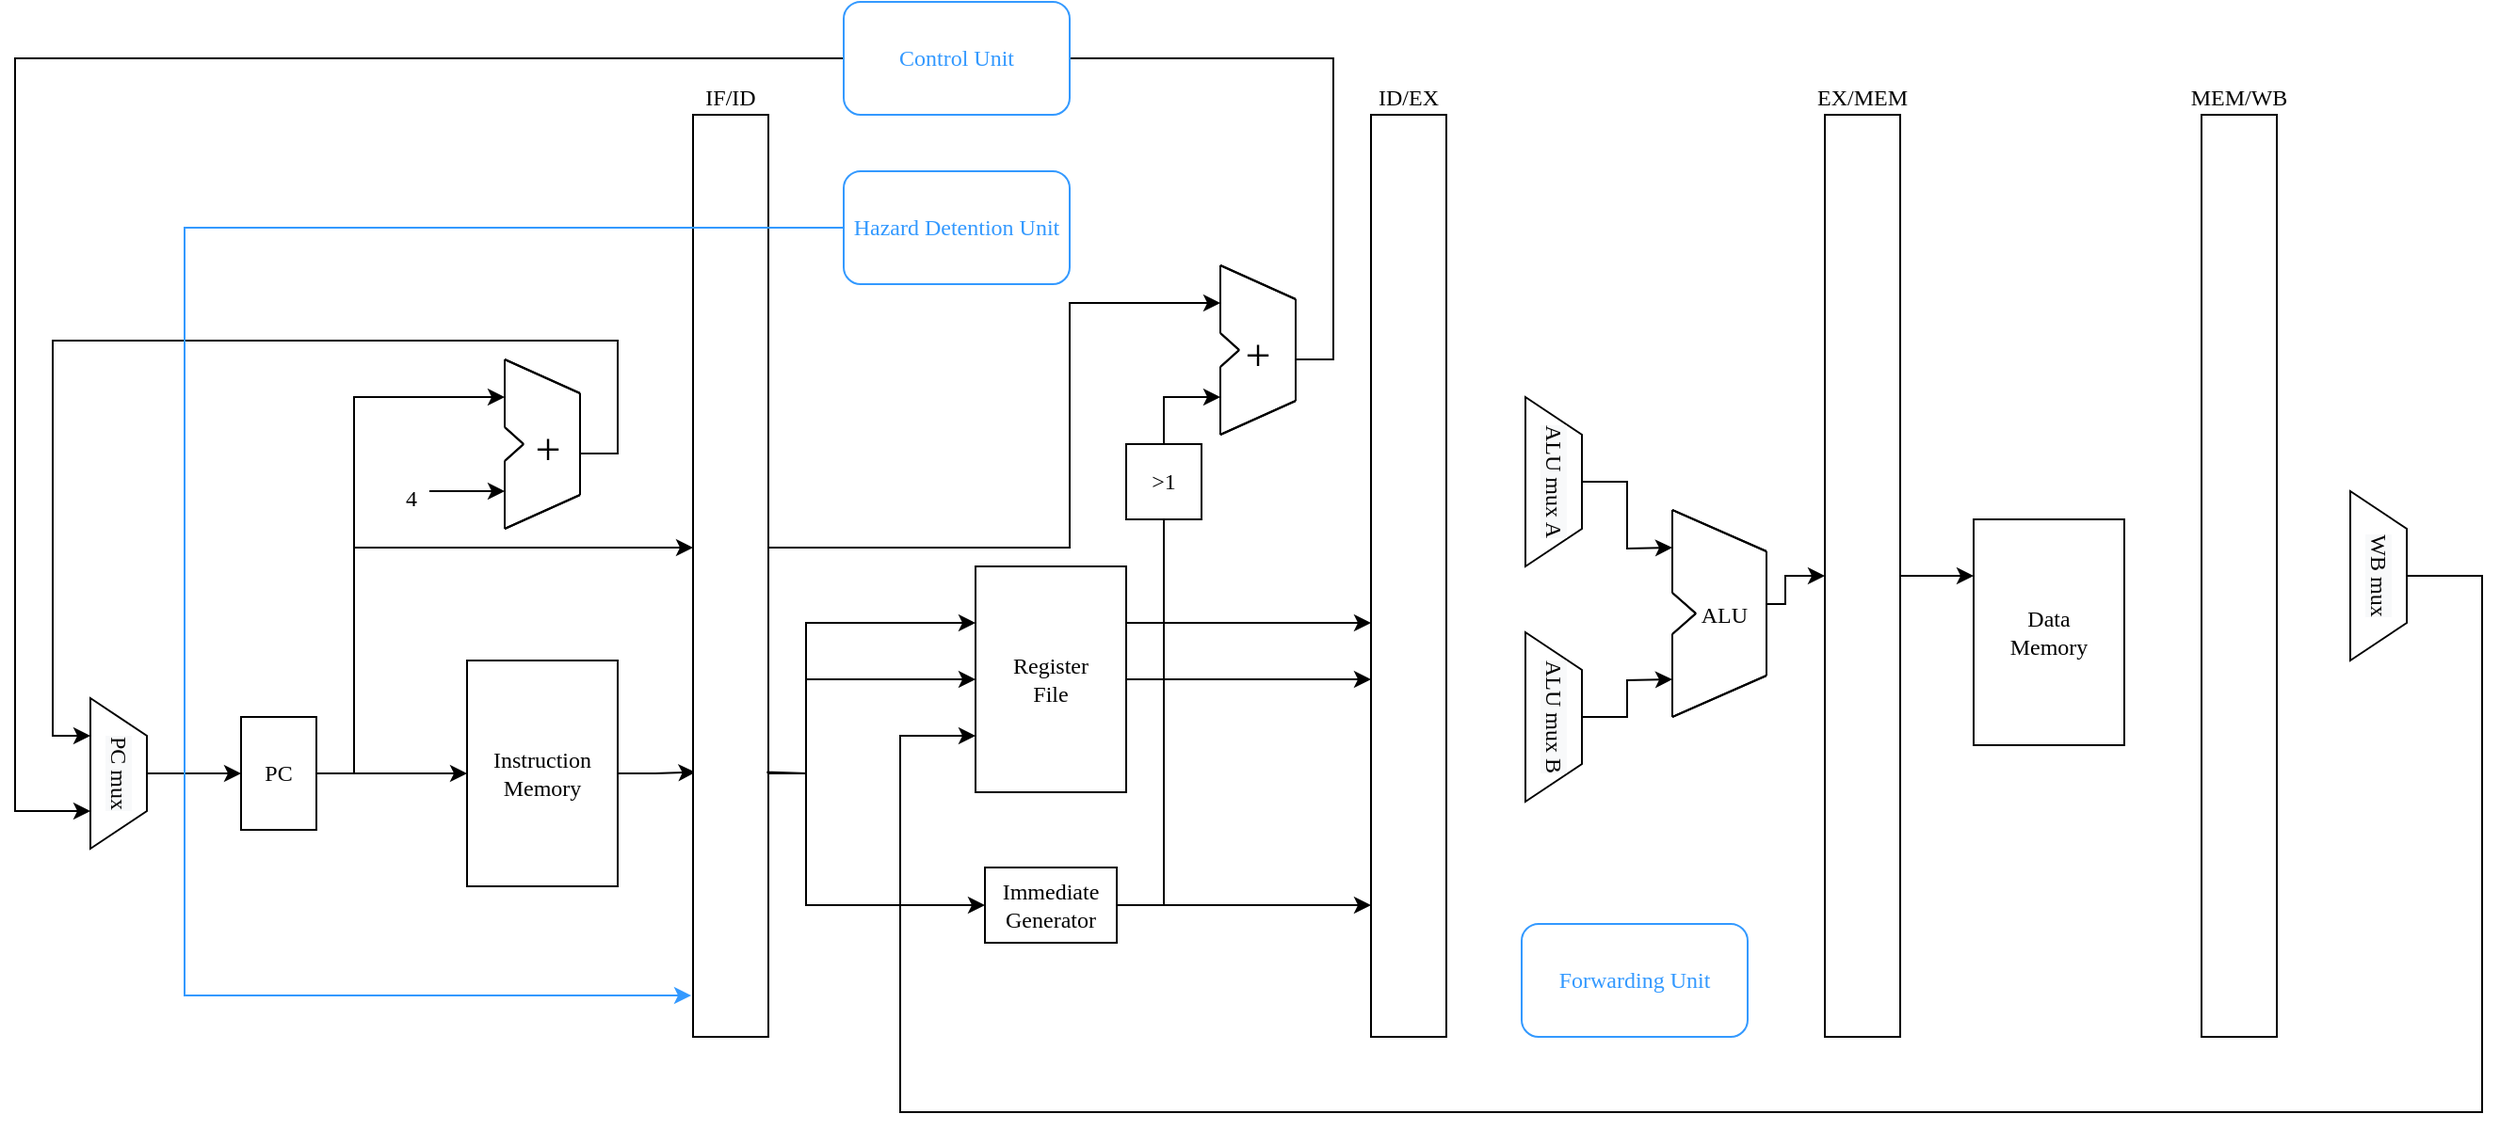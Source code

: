 <mxfile version="15.5.6" type="github">
  <diagram id="azKWPLhPDac-qttQemCD" name="Page-1">
    <mxGraphModel dx="2610" dy="2146" grid="1" gridSize="10" guides="1" tooltips="1" connect="1" arrows="1" fold="1" page="1" pageScale="1" pageWidth="827" pageHeight="1169" math="0" shadow="0">
      <root>
        <mxCell id="0" />
        <mxCell id="1" value="Datapath" parent="0" />
        <mxCell id="wjOAivdGiZ2GnUSQhhlL-131" style="edgeStyle=orthogonalEdgeStyle;rounded=0;orthogonalLoop=1;jettySize=auto;html=1;entryX=0;entryY=0.75;entryDx=0;entryDy=0;fontFamily=Computer Modern;fontSource=https%3A%2F%2Ffonts.googleapis.com%2Fcss%3Ffamily%3DComputer%2BModern;fontSize=24;fontColor=#3399FF;strokeColor=#000000;" edge="1" parent="1" source="wjOAivdGiZ2GnUSQhhlL-89" target="wjOAivdGiZ2GnUSQhhlL-74">
          <mxGeometry relative="1" as="geometry">
            <Array as="points">
              <mxPoint x="1270" y="245" />
              <mxPoint x="1270" y="530" />
              <mxPoint x="430" y="530" />
              <mxPoint x="430" y="330" />
            </Array>
          </mxGeometry>
        </mxCell>
        <mxCell id="wjOAivdGiZ2GnUSQhhlL-72" style="edgeStyle=orthogonalEdgeStyle;rounded=0;orthogonalLoop=1;jettySize=auto;html=1;entryX=0.032;entryY=0.713;entryDx=0;entryDy=0;entryPerimeter=0;fontFamily=Computer Modern;fontSource=https%3A%2F%2Ffonts.googleapis.com%2Fcss%3Ffamily%3DComputer%2BModern;fontSize=12;" edge="1" parent="1" source="wjOAivdGiZ2GnUSQhhlL-1" target="wjOAivdGiZ2GnUSQhhlL-71">
          <mxGeometry relative="1" as="geometry">
            <Array as="points" />
          </mxGeometry>
        </mxCell>
        <mxCell id="wjOAivdGiZ2GnUSQhhlL-1" value="&lt;font face=&quot;Computer Modern&quot; data-font-src=&quot;https://fonts.googleapis.com/css?family=Computer+Modern&quot;&gt;Instruction&lt;br&gt;Memory&lt;/font&gt;" style="whiteSpace=wrap;html=1;" vertex="1" parent="1">
          <mxGeometry x="200" y="290" width="80" height="120" as="geometry" />
        </mxCell>
        <mxCell id="wjOAivdGiZ2GnUSQhhlL-3" value="&lt;font face=&quot;Computer Modern&quot;&gt;Data &lt;br&gt;Memory&lt;/font&gt;" style="whiteSpace=wrap;html=1;" vertex="1" parent="1">
          <mxGeometry x="1000" y="215" width="80" height="120" as="geometry" />
        </mxCell>
        <mxCell id="wjOAivdGiZ2GnUSQhhlL-65" style="edgeStyle=orthogonalEdgeStyle;rounded=0;orthogonalLoop=1;jettySize=auto;html=1;fontFamily=Computer Modern;fontSource=https%3A%2F%2Ffonts.googleapis.com%2Fcss%3Ffamily%3DComputer%2BModern;fontSize=12;" edge="1" parent="1" source="wjOAivdGiZ2GnUSQhhlL-7" target="wjOAivdGiZ2GnUSQhhlL-63">
          <mxGeometry relative="1" as="geometry" />
        </mxCell>
        <mxCell id="wjOAivdGiZ2GnUSQhhlL-7" value="&lt;font face=&quot;Computer Modern&quot;&gt;&lt;span style=&quot;background-color: rgb(248 , 249 , 250)&quot;&gt;PC mux&lt;br&gt;&lt;/span&gt;&lt;/font&gt;" style="shape=trapezoid;perimeter=trapezoidPerimeter;whiteSpace=wrap;html=1;fixedSize=1;rotation=90;" vertex="1" parent="1">
          <mxGeometry x="-25" y="335" width="80" height="30" as="geometry" />
        </mxCell>
        <mxCell id="wjOAivdGiZ2GnUSQhhlL-41" value="  ALU" style="group;fillColor=default;fontFamily=Computer Modern;fontSource=https%3A%2F%2Ffonts.googleapis.com%2Fcss%3Ffamily%3DComputer%2BModern;verticalAlign=middle;" vertex="1" connectable="0" parent="1">
          <mxGeometry x="840" y="210" width="50" height="110" as="geometry" />
        </mxCell>
        <mxCell id="wjOAivdGiZ2GnUSQhhlL-13" value="" style="endArrow=none;html=1;rounded=0;" edge="1" parent="wjOAivdGiZ2GnUSQhhlL-41">
          <mxGeometry width="50" height="50" relative="1" as="geometry">
            <mxPoint y="44" as="sourcePoint" />
            <mxPoint as="targetPoint" />
          </mxGeometry>
        </mxCell>
        <mxCell id="wjOAivdGiZ2GnUSQhhlL-14" value="" style="endArrow=none;html=1;rounded=0;" edge="1" parent="wjOAivdGiZ2GnUSQhhlL-41">
          <mxGeometry width="50" height="50" relative="1" as="geometry">
            <mxPoint y="110.0" as="sourcePoint" />
            <mxPoint y="66" as="targetPoint" />
            <Array as="points">
              <mxPoint y="110.0" />
            </Array>
          </mxGeometry>
        </mxCell>
        <mxCell id="wjOAivdGiZ2GnUSQhhlL-15" value="" style="endArrow=none;html=1;rounded=0;" edge="1" parent="wjOAivdGiZ2GnUSQhhlL-41">
          <mxGeometry width="50" height="50" relative="1" as="geometry">
            <mxPoint y="110.0" as="sourcePoint" />
            <mxPoint x="50" y="88" as="targetPoint" />
          </mxGeometry>
        </mxCell>
        <mxCell id="wjOAivdGiZ2GnUSQhhlL-16" value="" style="endArrow=none;html=1;rounded=0;" edge="1" parent="wjOAivdGiZ2GnUSQhhlL-41">
          <mxGeometry width="50" height="50" relative="1" as="geometry">
            <mxPoint as="sourcePoint" />
            <mxPoint x="50" y="22" as="targetPoint" />
          </mxGeometry>
        </mxCell>
        <mxCell id="wjOAivdGiZ2GnUSQhhlL-17" value="" style="endArrow=none;html=1;rounded=0;" edge="1" parent="wjOAivdGiZ2GnUSQhhlL-41">
          <mxGeometry width="50" height="50" relative="1" as="geometry">
            <mxPoint x="50" y="88" as="sourcePoint" />
            <mxPoint x="50" y="22" as="targetPoint" />
          </mxGeometry>
        </mxCell>
        <mxCell id="wjOAivdGiZ2GnUSQhhlL-18" value="" style="endArrow=none;html=1;rounded=0;" edge="1" parent="wjOAivdGiZ2GnUSQhhlL-41">
          <mxGeometry width="50" height="50" relative="1" as="geometry">
            <mxPoint x="12.5" y="55.0" as="sourcePoint" />
            <mxPoint y="44" as="targetPoint" />
          </mxGeometry>
        </mxCell>
        <mxCell id="wjOAivdGiZ2GnUSQhhlL-19" value="" style="endArrow=none;html=1;rounded=0;" edge="1" parent="wjOAivdGiZ2GnUSQhhlL-41">
          <mxGeometry width="50" height="50" relative="1" as="geometry">
            <mxPoint x="12.5" y="55.0" as="sourcePoint" />
            <mxPoint y="66" as="targetPoint" />
          </mxGeometry>
        </mxCell>
        <mxCell id="wjOAivdGiZ2GnUSQhhlL-20" value="" style="endArrow=none;html=1;rounded=0;" edge="1" parent="wjOAivdGiZ2GnUSQhhlL-41">
          <mxGeometry width="50" height="50" relative="1" as="geometry">
            <mxPoint y="44" as="sourcePoint" />
            <mxPoint as="targetPoint" />
          </mxGeometry>
        </mxCell>
        <mxCell id="wjOAivdGiZ2GnUSQhhlL-21" value="" style="endArrow=none;html=1;rounded=0;" edge="1" parent="wjOAivdGiZ2GnUSQhhlL-41">
          <mxGeometry width="50" height="50" relative="1" as="geometry">
            <mxPoint y="110.0" as="sourcePoint" />
            <mxPoint y="66" as="targetPoint" />
            <Array as="points">
              <mxPoint y="110.0" />
            </Array>
          </mxGeometry>
        </mxCell>
        <mxCell id="wjOAivdGiZ2GnUSQhhlL-22" value="" style="endArrow=none;html=1;rounded=0;" edge="1" parent="wjOAivdGiZ2GnUSQhhlL-41">
          <mxGeometry width="50" height="50" relative="1" as="geometry">
            <mxPoint y="110.0" as="sourcePoint" />
            <mxPoint x="50" y="88" as="targetPoint" />
          </mxGeometry>
        </mxCell>
        <mxCell id="wjOAivdGiZ2GnUSQhhlL-23" value="" style="endArrow=none;html=1;rounded=0;" edge="1" parent="wjOAivdGiZ2GnUSQhhlL-41">
          <mxGeometry width="50" height="50" relative="1" as="geometry">
            <mxPoint as="sourcePoint" />
            <mxPoint x="50" y="22" as="targetPoint" />
          </mxGeometry>
        </mxCell>
        <mxCell id="wjOAivdGiZ2GnUSQhhlL-24" value="" style="endArrow=none;html=1;rounded=0;" edge="1" parent="wjOAivdGiZ2GnUSQhhlL-41">
          <mxGeometry width="50" height="50" relative="1" as="geometry">
            <mxPoint x="50" y="88" as="sourcePoint" />
            <mxPoint x="50" y="22" as="targetPoint" />
          </mxGeometry>
        </mxCell>
        <mxCell id="wjOAivdGiZ2GnUSQhhlL-25" value="" style="endArrow=none;html=1;rounded=0;" edge="1" parent="wjOAivdGiZ2GnUSQhhlL-41">
          <mxGeometry width="50" height="50" relative="1" as="geometry">
            <mxPoint x="12.5" y="55.0" as="sourcePoint" />
            <mxPoint y="44" as="targetPoint" />
          </mxGeometry>
        </mxCell>
        <mxCell id="wjOAivdGiZ2GnUSQhhlL-26" value="" style="endArrow=none;html=1;rounded=0;" edge="1" parent="wjOAivdGiZ2GnUSQhhlL-41">
          <mxGeometry width="50" height="50" relative="1" as="geometry">
            <mxPoint x="12.5" y="55.0" as="sourcePoint" />
            <mxPoint y="66" as="targetPoint" />
          </mxGeometry>
        </mxCell>
        <mxCell id="wjOAivdGiZ2GnUSQhhlL-45" value=" +" style="group;fillColor=default;fontFamily=Computer Modern;fontSource=https%3A%2F%2Ffonts.googleapis.com%2Fcss%3Ffamily%3DComputer%2BModern;fontSize=24;verticalAlign=middle;align=center;" vertex="1" connectable="0" parent="1">
          <mxGeometry x="220" y="130" width="40" height="90" as="geometry" />
        </mxCell>
        <mxCell id="wjOAivdGiZ2GnUSQhhlL-46" value="" style="endArrow=none;html=1;rounded=0;" edge="1" parent="wjOAivdGiZ2GnUSQhhlL-45">
          <mxGeometry width="50" height="50" relative="1" as="geometry">
            <mxPoint y="36" as="sourcePoint" />
            <mxPoint as="targetPoint" />
          </mxGeometry>
        </mxCell>
        <mxCell id="wjOAivdGiZ2GnUSQhhlL-47" value="" style="endArrow=none;html=1;rounded=0;" edge="1" parent="wjOAivdGiZ2GnUSQhhlL-45">
          <mxGeometry width="50" height="50" relative="1" as="geometry">
            <mxPoint y="90.0" as="sourcePoint" />
            <mxPoint y="54" as="targetPoint" />
            <Array as="points">
              <mxPoint y="90.0" />
            </Array>
          </mxGeometry>
        </mxCell>
        <mxCell id="wjOAivdGiZ2GnUSQhhlL-48" value="" style="endArrow=none;html=1;rounded=0;" edge="1" parent="wjOAivdGiZ2GnUSQhhlL-45">
          <mxGeometry width="50" height="50" relative="1" as="geometry">
            <mxPoint y="90.0" as="sourcePoint" />
            <mxPoint x="40" y="72" as="targetPoint" />
          </mxGeometry>
        </mxCell>
        <mxCell id="wjOAivdGiZ2GnUSQhhlL-49" value="" style="endArrow=none;html=1;rounded=0;" edge="1" parent="wjOAivdGiZ2GnUSQhhlL-45">
          <mxGeometry width="50" height="50" relative="1" as="geometry">
            <mxPoint as="sourcePoint" />
            <mxPoint x="40" y="18" as="targetPoint" />
          </mxGeometry>
        </mxCell>
        <mxCell id="wjOAivdGiZ2GnUSQhhlL-50" value="" style="endArrow=none;html=1;rounded=0;" edge="1" parent="wjOAivdGiZ2GnUSQhhlL-45">
          <mxGeometry width="50" height="50" relative="1" as="geometry">
            <mxPoint x="40" y="72" as="sourcePoint" />
            <mxPoint x="40" y="18" as="targetPoint" />
          </mxGeometry>
        </mxCell>
        <mxCell id="wjOAivdGiZ2GnUSQhhlL-51" value="" style="endArrow=none;html=1;rounded=0;" edge="1" parent="wjOAivdGiZ2GnUSQhhlL-45">
          <mxGeometry width="50" height="50" relative="1" as="geometry">
            <mxPoint x="10" y="45.0" as="sourcePoint" />
            <mxPoint y="36" as="targetPoint" />
          </mxGeometry>
        </mxCell>
        <mxCell id="wjOAivdGiZ2GnUSQhhlL-52" value="" style="endArrow=none;html=1;rounded=0;" edge="1" parent="wjOAivdGiZ2GnUSQhhlL-45">
          <mxGeometry width="50" height="50" relative="1" as="geometry">
            <mxPoint x="10" y="45.0" as="sourcePoint" />
            <mxPoint y="54" as="targetPoint" />
          </mxGeometry>
        </mxCell>
        <mxCell id="wjOAivdGiZ2GnUSQhhlL-53" value="" style="endArrow=none;html=1;rounded=0;" edge="1" parent="wjOAivdGiZ2GnUSQhhlL-45">
          <mxGeometry width="50" height="50" relative="1" as="geometry">
            <mxPoint y="36" as="sourcePoint" />
            <mxPoint as="targetPoint" />
          </mxGeometry>
        </mxCell>
        <mxCell id="wjOAivdGiZ2GnUSQhhlL-54" value="" style="endArrow=none;html=1;rounded=0;" edge="1" parent="wjOAivdGiZ2GnUSQhhlL-45">
          <mxGeometry width="50" height="50" relative="1" as="geometry">
            <mxPoint y="90.0" as="sourcePoint" />
            <mxPoint y="54" as="targetPoint" />
            <Array as="points">
              <mxPoint y="90.0" />
            </Array>
          </mxGeometry>
        </mxCell>
        <mxCell id="wjOAivdGiZ2GnUSQhhlL-55" value="" style="endArrow=none;html=1;rounded=0;" edge="1" parent="wjOAivdGiZ2GnUSQhhlL-45">
          <mxGeometry width="50" height="50" relative="1" as="geometry">
            <mxPoint y="90.0" as="sourcePoint" />
            <mxPoint x="40" y="72" as="targetPoint" />
          </mxGeometry>
        </mxCell>
        <mxCell id="wjOAivdGiZ2GnUSQhhlL-56" value="" style="endArrow=none;html=1;rounded=0;" edge="1" parent="wjOAivdGiZ2GnUSQhhlL-45">
          <mxGeometry width="50" height="50" relative="1" as="geometry">
            <mxPoint as="sourcePoint" />
            <mxPoint x="40" y="18" as="targetPoint" />
          </mxGeometry>
        </mxCell>
        <mxCell id="wjOAivdGiZ2GnUSQhhlL-57" value="" style="endArrow=none;html=1;rounded=0;" edge="1" parent="wjOAivdGiZ2GnUSQhhlL-45">
          <mxGeometry width="50" height="50" relative="1" as="geometry">
            <mxPoint x="40" y="72" as="sourcePoint" />
            <mxPoint x="40" y="18" as="targetPoint" />
          </mxGeometry>
        </mxCell>
        <mxCell id="wjOAivdGiZ2GnUSQhhlL-58" value="" style="endArrow=none;html=1;rounded=0;" edge="1" parent="wjOAivdGiZ2GnUSQhhlL-45">
          <mxGeometry width="50" height="50" relative="1" as="geometry">
            <mxPoint x="10" y="45.0" as="sourcePoint" />
            <mxPoint y="36" as="targetPoint" />
          </mxGeometry>
        </mxCell>
        <mxCell id="wjOAivdGiZ2GnUSQhhlL-59" value="" style="endArrow=none;html=1;rounded=0;" edge="1" parent="wjOAivdGiZ2GnUSQhhlL-45">
          <mxGeometry width="50" height="50" relative="1" as="geometry">
            <mxPoint x="10" y="45.0" as="sourcePoint" />
            <mxPoint y="54" as="targetPoint" />
          </mxGeometry>
        </mxCell>
        <mxCell id="wjOAivdGiZ2GnUSQhhlL-62" style="edgeStyle=orthogonalEdgeStyle;rounded=0;orthogonalLoop=1;jettySize=auto;html=1;fontFamily=Computer Modern;fontSource=https%3A%2F%2Ffonts.googleapis.com%2Fcss%3Ffamily%3DComputer%2BModern;fontSize=12;" edge="1" parent="1" source="wjOAivdGiZ2GnUSQhhlL-61">
          <mxGeometry relative="1" as="geometry">
            <mxPoint x="220" y="200" as="targetPoint" />
          </mxGeometry>
        </mxCell>
        <mxCell id="wjOAivdGiZ2GnUSQhhlL-61" value="&lt;font style=&quot;font-size: 12px&quot;&gt;4&lt;/font&gt;" style="text;html=1;align=center;verticalAlign=middle;resizable=0;points=[];autosize=1;strokeColor=none;fillColor=none;fontSize=24;fontFamily=Computer Modern;" vertex="1" parent="1">
          <mxGeometry x="160" y="180" width="20" height="40" as="geometry" />
        </mxCell>
        <mxCell id="wjOAivdGiZ2GnUSQhhlL-64" style="edgeStyle=orthogonalEdgeStyle;rounded=0;orthogonalLoop=1;jettySize=auto;html=1;fontFamily=Computer Modern;fontSource=https%3A%2F%2Ffonts.googleapis.com%2Fcss%3Ffamily%3DComputer%2BModern;fontSize=12;" edge="1" parent="1" source="wjOAivdGiZ2GnUSQhhlL-63">
          <mxGeometry relative="1" as="geometry">
            <mxPoint x="220" y="150" as="targetPoint" />
            <Array as="points">
              <mxPoint x="140" y="350" />
              <mxPoint x="140" y="150" />
            </Array>
          </mxGeometry>
        </mxCell>
        <mxCell id="wjOAivdGiZ2GnUSQhhlL-70" style="edgeStyle=orthogonalEdgeStyle;rounded=0;orthogonalLoop=1;jettySize=auto;html=1;entryX=0;entryY=0.5;entryDx=0;entryDy=0;fontFamily=Computer Modern;fontSource=https%3A%2F%2Ffonts.googleapis.com%2Fcss%3Ffamily%3DComputer%2BModern;fontSize=12;" edge="1" parent="1" source="wjOAivdGiZ2GnUSQhhlL-63" target="wjOAivdGiZ2GnUSQhhlL-1">
          <mxGeometry relative="1" as="geometry" />
        </mxCell>
        <mxCell id="wjOAivdGiZ2GnUSQhhlL-122" style="edgeStyle=orthogonalEdgeStyle;rounded=0;orthogonalLoop=1;jettySize=auto;html=1;fontFamily=Computer Modern;fontSource=https%3A%2F%2Ffonts.googleapis.com%2Fcss%3Ffamily%3DComputer%2BModern;fontSize=24;fontColor=#3399FF;strokeColor=#000000;" edge="1" parent="1" source="wjOAivdGiZ2GnUSQhhlL-63" target="wjOAivdGiZ2GnUSQhhlL-71">
          <mxGeometry relative="1" as="geometry">
            <Array as="points">
              <mxPoint x="140" y="350" />
              <mxPoint x="140" y="230" />
            </Array>
          </mxGeometry>
        </mxCell>
        <mxCell id="wjOAivdGiZ2GnUSQhhlL-63" value="&lt;font face=&quot;Computer Modern&quot;&gt;PC&lt;/font&gt;" style="whiteSpace=wrap;html=1;" vertex="1" parent="1">
          <mxGeometry x="80" y="320" width="40" height="60" as="geometry" />
        </mxCell>
        <mxCell id="wjOAivdGiZ2GnUSQhhlL-69" value="" style="endArrow=classic;html=1;rounded=0;fontFamily=Computer Modern;fontSource=https%3A%2F%2Ffonts.googleapis.com%2Fcss%3Ffamily%3DComputer%2BModern;fontSize=12;entryX=0.25;entryY=1;entryDx=0;entryDy=0;" edge="1" parent="1" target="wjOAivdGiZ2GnUSQhhlL-7">
          <mxGeometry width="50" height="50" relative="1" as="geometry">
            <mxPoint x="260" y="180" as="sourcePoint" />
            <mxPoint x="230" y="280" as="targetPoint" />
            <Array as="points">
              <mxPoint x="280" y="180" />
              <mxPoint x="280" y="120" />
              <mxPoint x="-20" y="120" />
              <mxPoint x="-20" y="240" />
              <mxPoint x="-20" y="330" />
            </Array>
          </mxGeometry>
        </mxCell>
        <mxCell id="wjOAivdGiZ2GnUSQhhlL-91" style="edgeStyle=orthogonalEdgeStyle;rounded=0;orthogonalLoop=1;jettySize=auto;html=1;entryX=0;entryY=0.25;entryDx=0;entryDy=0;fontFamily=Computer Modern;fontSource=https%3A%2F%2Ffonts.googleapis.com%2Fcss%3Ffamily%3DComputer%2BModern;fontSize=12;fontColor=#3399FF;strokeColor=#000000;" edge="1" parent="1" source="wjOAivdGiZ2GnUSQhhlL-71" target="wjOAivdGiZ2GnUSQhhlL-74">
          <mxGeometry relative="1" as="geometry">
            <Array as="points">
              <mxPoint x="380" y="350" />
              <mxPoint x="380" y="270" />
            </Array>
          </mxGeometry>
        </mxCell>
        <mxCell id="wjOAivdGiZ2GnUSQhhlL-93" style="edgeStyle=orthogonalEdgeStyle;rounded=0;orthogonalLoop=1;jettySize=auto;html=1;fontFamily=Computer Modern;fontSource=https%3A%2F%2Ffonts.googleapis.com%2Fcss%3Ffamily%3DComputer%2BModern;fontSize=12;fontColor=#3399FF;strokeColor=#000000;" edge="1" parent="1" source="wjOAivdGiZ2GnUSQhhlL-71" target="wjOAivdGiZ2GnUSQhhlL-74">
          <mxGeometry relative="1" as="geometry">
            <Array as="points">
              <mxPoint x="380" y="350" />
              <mxPoint x="380" y="300" />
            </Array>
          </mxGeometry>
        </mxCell>
        <mxCell id="wjOAivdGiZ2GnUSQhhlL-123" style="edgeStyle=orthogonalEdgeStyle;rounded=0;orthogonalLoop=1;jettySize=auto;html=1;fontFamily=Computer Modern;fontSource=https%3A%2F%2Ffonts.googleapis.com%2Fcss%3Ffamily%3DComputer%2BModern;fontSize=24;fontColor=#3399FF;strokeColor=#000000;" edge="1" parent="1" source="wjOAivdGiZ2GnUSQhhlL-71">
          <mxGeometry relative="1" as="geometry">
            <mxPoint x="600" y="100" as="targetPoint" />
            <Array as="points">
              <mxPoint x="520" y="230" />
              <mxPoint x="520" y="100" />
            </Array>
          </mxGeometry>
        </mxCell>
        <mxCell id="wjOAivdGiZ2GnUSQhhlL-71" value="IF/ID" style="whiteSpace=wrap;html=1;fontFamily=Computer Modern;fontSource=https%3A%2F%2Ffonts.googleapis.com%2Fcss%3Ffamily%3DComputer%2BModern;fontSize=12;fillColor=default;align=center;verticalAlign=bottom;labelPosition=center;verticalLabelPosition=top;" vertex="1" parent="1">
          <mxGeometry x="320" width="40" height="490" as="geometry" />
        </mxCell>
        <mxCell id="wjOAivdGiZ2GnUSQhhlL-134" style="edgeStyle=orthogonalEdgeStyle;rounded=0;orthogonalLoop=1;jettySize=auto;html=1;fontFamily=Computer Modern;fontSource=https%3A%2F%2Ffonts.googleapis.com%2Fcss%3Ffamily%3DComputer%2BModern;fontSize=24;fontColor=#3399FF;strokeColor=#000000;" edge="1" parent="1" source="wjOAivdGiZ2GnUSQhhlL-74" target="wjOAivdGiZ2GnUSQhhlL-76">
          <mxGeometry relative="1" as="geometry">
            <mxPoint x="650" y="300" as="targetPoint" />
            <Array as="points">
              <mxPoint x="650" y="300" />
              <mxPoint x="650" y="300" />
            </Array>
          </mxGeometry>
        </mxCell>
        <mxCell id="wjOAivdGiZ2GnUSQhhlL-74" value="&lt;font face=&quot;Computer Modern&quot;&gt;Register &lt;br&gt;File&lt;/font&gt;" style="whiteSpace=wrap;html=1;" vertex="1" parent="1">
          <mxGeometry x="470" y="240" width="80" height="120" as="geometry" />
        </mxCell>
        <mxCell id="wjOAivdGiZ2GnUSQhhlL-80" style="edgeStyle=orthogonalEdgeStyle;rounded=0;orthogonalLoop=1;jettySize=auto;html=1;fontFamily=Computer Modern;fontSource=https%3A%2F%2Ffonts.googleapis.com%2Fcss%3Ffamily%3DComputer%2BModern;fontSize=12;" edge="1" parent="1" source="wjOAivdGiZ2GnUSQhhlL-75" target="wjOAivdGiZ2GnUSQhhlL-76">
          <mxGeometry relative="1" as="geometry">
            <mxPoint x="679" y="420" as="targetPoint" />
            <Array as="points">
              <mxPoint x="670" y="420" />
              <mxPoint x="670" y="420" />
            </Array>
          </mxGeometry>
        </mxCell>
        <mxCell id="wjOAivdGiZ2GnUSQhhlL-119" style="edgeStyle=orthogonalEdgeStyle;rounded=0;orthogonalLoop=1;jettySize=auto;html=1;fontFamily=Computer Modern;fontSource=https%3A%2F%2Ffonts.googleapis.com%2Fcss%3Ffamily%3DComputer%2BModern;fontSize=24;fontColor=#3399FF;strokeColor=#000000;startArrow=none;" edge="1" parent="1" source="wjOAivdGiZ2GnUSQhhlL-120">
          <mxGeometry relative="1" as="geometry">
            <mxPoint x="600" y="150" as="targetPoint" />
            <Array as="points">
              <mxPoint x="570" y="150" />
            </Array>
          </mxGeometry>
        </mxCell>
        <mxCell id="wjOAivdGiZ2GnUSQhhlL-75" value="Immediate &lt;br&gt;Generator" style="rounded=1;whiteSpace=wrap;html=1;fontFamily=Computer Modern;fontSource=https%3A%2F%2Ffonts.googleapis.com%2Fcss%3Ffamily%3DComputer%2BModern;fontSize=12;fillColor=default;align=center;verticalAlign=middle;arcSize=0;" vertex="1" parent="1">
          <mxGeometry x="475" y="400" width="70" height="40" as="geometry" />
        </mxCell>
        <mxCell id="wjOAivdGiZ2GnUSQhhlL-76" value="ID/EX" style="whiteSpace=wrap;html=1;fontFamily=Computer Modern;fontSource=https%3A%2F%2Ffonts.googleapis.com%2Fcss%3Ffamily%3DComputer%2BModern;fontSize=12;fillColor=default;align=center;verticalAlign=bottom;labelPosition=center;verticalLabelPosition=top;" vertex="1" parent="1">
          <mxGeometry x="680" width="40" height="490" as="geometry" />
        </mxCell>
        <mxCell id="wjOAivdGiZ2GnUSQhhlL-129" style="edgeStyle=orthogonalEdgeStyle;rounded=0;orthogonalLoop=1;jettySize=auto;html=1;entryX=0;entryY=0.25;entryDx=0;entryDy=0;fontFamily=Computer Modern;fontSource=https%3A%2F%2Ffonts.googleapis.com%2Fcss%3Ffamily%3DComputer%2BModern;fontSize=24;fontColor=#3399FF;strokeColor=#000000;" edge="1" parent="1" source="wjOAivdGiZ2GnUSQhhlL-77" target="wjOAivdGiZ2GnUSQhhlL-3">
          <mxGeometry relative="1" as="geometry" />
        </mxCell>
        <mxCell id="wjOAivdGiZ2GnUSQhhlL-77" value="EX/MEM" style="whiteSpace=wrap;html=1;fontFamily=Computer Modern;fontSource=https%3A%2F%2Ffonts.googleapis.com%2Fcss%3Ffamily%3DComputer%2BModern;fontSize=12;fillColor=default;align=center;verticalAlign=bottom;labelPosition=center;verticalLabelPosition=top;" vertex="1" parent="1">
          <mxGeometry x="921" width="40" height="490" as="geometry" />
        </mxCell>
        <mxCell id="wjOAivdGiZ2GnUSQhhlL-78" value="MEM/WB" style="whiteSpace=wrap;html=1;fontFamily=Computer Modern;fontSource=https%3A%2F%2Ffonts.googleapis.com%2Fcss%3Ffamily%3DComputer%2BModern;fontSize=12;fillColor=default;align=center;verticalAlign=bottom;labelPosition=center;verticalLabelPosition=top;" vertex="1" parent="1">
          <mxGeometry x="1121" width="40" height="490" as="geometry" />
        </mxCell>
        <mxCell id="wjOAivdGiZ2GnUSQhhlL-79" style="edgeStyle=orthogonalEdgeStyle;rounded=0;orthogonalLoop=1;jettySize=auto;html=1;fontFamily=Computer Modern;fontSource=https%3A%2F%2Ffonts.googleapis.com%2Fcss%3Ffamily%3DComputer%2BModern;fontSize=12;exitX=0.979;exitY=0.713;exitDx=0;exitDy=0;exitPerimeter=0;entryX=0;entryY=0.5;entryDx=0;entryDy=0;" edge="1" parent="1" source="wjOAivdGiZ2GnUSQhhlL-71" target="wjOAivdGiZ2GnUSQhhlL-75">
          <mxGeometry relative="1" as="geometry">
            <mxPoint x="290" y="359.99" as="sourcePoint" />
            <mxPoint x="420" y="350" as="targetPoint" />
            <Array as="points">
              <mxPoint x="362" y="349" />
              <mxPoint x="380" y="350" />
              <mxPoint x="380" y="420" />
            </Array>
          </mxGeometry>
        </mxCell>
        <mxCell id="wjOAivdGiZ2GnUSQhhlL-84" style="edgeStyle=orthogonalEdgeStyle;rounded=0;orthogonalLoop=1;jettySize=auto;html=1;fontFamily=Computer Modern;fontSource=https%3A%2F%2Ffonts.googleapis.com%2Fcss%3Ffamily%3DComputer%2BModern;fontSize=12;" edge="1" parent="1" source="wjOAivdGiZ2GnUSQhhlL-81">
          <mxGeometry relative="1" as="geometry">
            <mxPoint x="840" y="230.0" as="targetPoint" />
          </mxGeometry>
        </mxCell>
        <mxCell id="wjOAivdGiZ2GnUSQhhlL-81" value="&lt;font face=&quot;Computer Modern&quot;&gt;&lt;span style=&quot;background-color: rgb(248 , 249 , 250)&quot;&gt;ALU mux A&lt;br&gt;&lt;/span&gt;&lt;/font&gt;" style="shape=trapezoid;perimeter=trapezoidPerimeter;whiteSpace=wrap;html=1;fixedSize=1;rotation=90;" vertex="1" parent="1">
          <mxGeometry x="732" y="180" width="90" height="30" as="geometry" />
        </mxCell>
        <mxCell id="wjOAivdGiZ2GnUSQhhlL-83" style="edgeStyle=orthogonalEdgeStyle;rounded=0;orthogonalLoop=1;jettySize=auto;html=1;fontFamily=Computer Modern;fontSource=https%3A%2F%2Ffonts.googleapis.com%2Fcss%3Ffamily%3DComputer%2BModern;fontSize=12;" edge="1" parent="1" source="wjOAivdGiZ2GnUSQhhlL-82">
          <mxGeometry relative="1" as="geometry">
            <mxPoint x="840" y="300" as="targetPoint" />
          </mxGeometry>
        </mxCell>
        <mxCell id="wjOAivdGiZ2GnUSQhhlL-82" value="&lt;font face=&quot;Computer Modern&quot;&gt;&lt;span style=&quot;background-color: rgb(248 , 249 , 250)&quot;&gt;ALU mux B&lt;br&gt;&lt;/span&gt;&lt;/font&gt;" style="shape=trapezoid;perimeter=trapezoidPerimeter;whiteSpace=wrap;html=1;fixedSize=1;rotation=90;" vertex="1" parent="1">
          <mxGeometry x="732" y="305" width="90" height="30" as="geometry" />
        </mxCell>
        <mxCell id="wjOAivdGiZ2GnUSQhhlL-89" value="&lt;font face=&quot;Computer Modern&quot;&gt;&lt;span style=&quot;background-color: rgb(248 , 249 , 250)&quot;&gt;WB mux&lt;br&gt;&lt;/span&gt;&lt;/font&gt;" style="shape=trapezoid;perimeter=trapezoidPerimeter;whiteSpace=wrap;html=1;fixedSize=1;rotation=90;" vertex="1" parent="1">
          <mxGeometry x="1170" y="230" width="90" height="30" as="geometry" />
        </mxCell>
        <mxCell id="wjOAivdGiZ2GnUSQhhlL-104" value="+" style="group;fillColor=default;fontFamily=Computer Modern;fontSource=https%3A%2F%2Ffonts.googleapis.com%2Fcss%3Ffamily%3DComputer%2BModern;verticalAlign=middle;fontSize=24;" vertex="1" connectable="0" parent="1">
          <mxGeometry x="600" y="80" width="40" height="90" as="geometry" />
        </mxCell>
        <mxCell id="wjOAivdGiZ2GnUSQhhlL-105" value="" style="endArrow=none;html=1;rounded=0;" edge="1" parent="wjOAivdGiZ2GnUSQhhlL-104">
          <mxGeometry width="50" height="50" relative="1" as="geometry">
            <mxPoint y="36" as="sourcePoint" />
            <mxPoint as="targetPoint" />
          </mxGeometry>
        </mxCell>
        <mxCell id="wjOAivdGiZ2GnUSQhhlL-106" value="" style="endArrow=none;html=1;rounded=0;" edge="1" parent="wjOAivdGiZ2GnUSQhhlL-104">
          <mxGeometry width="50" height="50" relative="1" as="geometry">
            <mxPoint y="90.0" as="sourcePoint" />
            <mxPoint y="54" as="targetPoint" />
            <Array as="points">
              <mxPoint y="90.0" />
            </Array>
          </mxGeometry>
        </mxCell>
        <mxCell id="wjOAivdGiZ2GnUSQhhlL-107" value="" style="endArrow=none;html=1;rounded=0;" edge="1" parent="wjOAivdGiZ2GnUSQhhlL-104">
          <mxGeometry width="50" height="50" relative="1" as="geometry">
            <mxPoint y="90.0" as="sourcePoint" />
            <mxPoint x="40" y="72" as="targetPoint" />
          </mxGeometry>
        </mxCell>
        <mxCell id="wjOAivdGiZ2GnUSQhhlL-108" value="" style="endArrow=none;html=1;rounded=0;" edge="1" parent="wjOAivdGiZ2GnUSQhhlL-104">
          <mxGeometry width="50" height="50" relative="1" as="geometry">
            <mxPoint as="sourcePoint" />
            <mxPoint x="40" y="18" as="targetPoint" />
          </mxGeometry>
        </mxCell>
        <mxCell id="wjOAivdGiZ2GnUSQhhlL-109" value="" style="endArrow=none;html=1;rounded=0;" edge="1" parent="wjOAivdGiZ2GnUSQhhlL-104">
          <mxGeometry width="50" height="50" relative="1" as="geometry">
            <mxPoint x="40" y="72" as="sourcePoint" />
            <mxPoint x="40" y="18" as="targetPoint" />
          </mxGeometry>
        </mxCell>
        <mxCell id="wjOAivdGiZ2GnUSQhhlL-110" value="" style="endArrow=none;html=1;rounded=0;" edge="1" parent="wjOAivdGiZ2GnUSQhhlL-104">
          <mxGeometry width="50" height="50" relative="1" as="geometry">
            <mxPoint x="10" y="45.0" as="sourcePoint" />
            <mxPoint y="36" as="targetPoint" />
          </mxGeometry>
        </mxCell>
        <mxCell id="wjOAivdGiZ2GnUSQhhlL-111" value="" style="endArrow=none;html=1;rounded=0;" edge="1" parent="wjOAivdGiZ2GnUSQhhlL-104">
          <mxGeometry width="50" height="50" relative="1" as="geometry">
            <mxPoint x="10" y="45.0" as="sourcePoint" />
            <mxPoint y="54" as="targetPoint" />
          </mxGeometry>
        </mxCell>
        <mxCell id="wjOAivdGiZ2GnUSQhhlL-112" value="" style="endArrow=none;html=1;rounded=0;" edge="1" parent="wjOAivdGiZ2GnUSQhhlL-104">
          <mxGeometry width="50" height="50" relative="1" as="geometry">
            <mxPoint y="36" as="sourcePoint" />
            <mxPoint as="targetPoint" />
          </mxGeometry>
        </mxCell>
        <mxCell id="wjOAivdGiZ2GnUSQhhlL-113" value="" style="endArrow=none;html=1;rounded=0;" edge="1" parent="wjOAivdGiZ2GnUSQhhlL-104">
          <mxGeometry width="50" height="50" relative="1" as="geometry">
            <mxPoint y="90.0" as="sourcePoint" />
            <mxPoint y="54" as="targetPoint" />
            <Array as="points">
              <mxPoint y="90.0" />
            </Array>
          </mxGeometry>
        </mxCell>
        <mxCell id="wjOAivdGiZ2GnUSQhhlL-114" value="" style="endArrow=none;html=1;rounded=0;" edge="1" parent="wjOAivdGiZ2GnUSQhhlL-104">
          <mxGeometry width="50" height="50" relative="1" as="geometry">
            <mxPoint y="90.0" as="sourcePoint" />
            <mxPoint x="40" y="72" as="targetPoint" />
          </mxGeometry>
        </mxCell>
        <mxCell id="wjOAivdGiZ2GnUSQhhlL-115" value="" style="endArrow=none;html=1;rounded=0;" edge="1" parent="wjOAivdGiZ2GnUSQhhlL-104">
          <mxGeometry width="50" height="50" relative="1" as="geometry">
            <mxPoint as="sourcePoint" />
            <mxPoint x="40" y="18" as="targetPoint" />
          </mxGeometry>
        </mxCell>
        <mxCell id="wjOAivdGiZ2GnUSQhhlL-116" value="" style="endArrow=none;html=1;rounded=0;" edge="1" parent="wjOAivdGiZ2GnUSQhhlL-104">
          <mxGeometry width="50" height="50" relative="1" as="geometry">
            <mxPoint x="40" y="72" as="sourcePoint" />
            <mxPoint x="40" y="18" as="targetPoint" />
          </mxGeometry>
        </mxCell>
        <mxCell id="wjOAivdGiZ2GnUSQhhlL-117" value="" style="endArrow=none;html=1;rounded=0;" edge="1" parent="wjOAivdGiZ2GnUSQhhlL-104">
          <mxGeometry width="50" height="50" relative="1" as="geometry">
            <mxPoint x="10" y="45.0" as="sourcePoint" />
            <mxPoint y="36" as="targetPoint" />
          </mxGeometry>
        </mxCell>
        <mxCell id="wjOAivdGiZ2GnUSQhhlL-118" value="" style="endArrow=none;html=1;rounded=0;" edge="1" parent="wjOAivdGiZ2GnUSQhhlL-104">
          <mxGeometry width="50" height="50" relative="1" as="geometry">
            <mxPoint x="10" y="45.0" as="sourcePoint" />
            <mxPoint y="54" as="targetPoint" />
          </mxGeometry>
        </mxCell>
        <mxCell id="wjOAivdGiZ2GnUSQhhlL-120" value="&amp;gt;1" style="rounded=1;whiteSpace=wrap;html=1;fontFamily=Computer Modern;fontSource=https%3A%2F%2Ffonts.googleapis.com%2Fcss%3Ffamily%3DComputer%2BModern;fontSize=12;fillColor=default;align=center;verticalAlign=middle;arcSize=0;" vertex="1" parent="1">
          <mxGeometry x="550" y="175" width="40" height="40" as="geometry" />
        </mxCell>
        <mxCell id="wjOAivdGiZ2GnUSQhhlL-121" value="" style="edgeStyle=orthogonalEdgeStyle;rounded=0;orthogonalLoop=1;jettySize=auto;html=1;fontFamily=Computer Modern;fontSource=https%3A%2F%2Ffonts.googleapis.com%2Fcss%3Ffamily%3DComputer%2BModern;fontSize=24;fontColor=#3399FF;strokeColor=#000000;endArrow=none;" edge="1" parent="1" source="wjOAivdGiZ2GnUSQhhlL-75" target="wjOAivdGiZ2GnUSQhhlL-120">
          <mxGeometry relative="1" as="geometry">
            <mxPoint x="600" y="150" as="targetPoint" />
            <mxPoint x="470" y="420.053" as="sourcePoint" />
            <Array as="points">
              <mxPoint x="570" y="420" />
            </Array>
          </mxGeometry>
        </mxCell>
        <mxCell id="wjOAivdGiZ2GnUSQhhlL-130" style="edgeStyle=orthogonalEdgeStyle;rounded=0;orthogonalLoop=1;jettySize=auto;html=1;entryX=0;entryY=0.5;entryDx=0;entryDy=0;fontFamily=Computer Modern;fontSource=https%3A%2F%2Ffonts.googleapis.com%2Fcss%3Ffamily%3DComputer%2BModern;fontSize=24;fontColor=#3399FF;strokeColor=#000000;" edge="1" parent="1" target="wjOAivdGiZ2GnUSQhhlL-77">
          <mxGeometry relative="1" as="geometry">
            <mxPoint x="890" y="260" as="sourcePoint" />
            <mxPoint x="1010" y="255" as="targetPoint" />
            <Array as="points">
              <mxPoint x="900" y="260" />
              <mxPoint x="900" y="245" />
            </Array>
          </mxGeometry>
        </mxCell>
        <mxCell id="wjOAivdGiZ2GnUSQhhlL-135" style="edgeStyle=orthogonalEdgeStyle;rounded=0;orthogonalLoop=1;jettySize=auto;html=1;fontFamily=Computer Modern;fontSource=https%3A%2F%2Ffonts.googleapis.com%2Fcss%3Ffamily%3DComputer%2BModern;fontSize=24;fontColor=#3399FF;strokeColor=#000000;exitX=1;exitY=0.25;exitDx=0;exitDy=0;" edge="1" parent="1" source="wjOAivdGiZ2GnUSQhhlL-74" target="wjOAivdGiZ2GnUSQhhlL-76">
          <mxGeometry relative="1" as="geometry">
            <mxPoint x="691" y="310.37" as="targetPoint" />
            <mxPoint x="560" y="310" as="sourcePoint" />
            <Array as="points">
              <mxPoint x="650" y="270" />
              <mxPoint x="650" y="270" />
            </Array>
          </mxGeometry>
        </mxCell>
        <mxCell id="wjOAivdGiZ2GnUSQhhlL-136" style="edgeStyle=orthogonalEdgeStyle;rounded=0;orthogonalLoop=1;jettySize=auto;html=1;fontFamily=Computer Modern;fontSource=https%3A%2F%2Ffonts.googleapis.com%2Fcss%3Ffamily%3DComputer%2BModern;fontSize=24;fontColor=#3399FF;strokeColor=#000000;entryX=0.75;entryY=1;entryDx=0;entryDy=0;" edge="1" parent="1" target="wjOAivdGiZ2GnUSQhhlL-7">
          <mxGeometry relative="1" as="geometry">
            <mxPoint x="630" y="200" as="targetPoint" />
            <mxPoint x="640" y="130" as="sourcePoint" />
            <Array as="points">
              <mxPoint x="660" y="130" />
              <mxPoint x="660" y="-30" />
              <mxPoint x="-40" y="-30" />
              <mxPoint x="-40" y="370" />
            </Array>
          </mxGeometry>
        </mxCell>
        <mxCell id="wjOAivdGiZ2GnUSQhhlL-124" value="Controls" parent="0" />
        <mxCell id="wjOAivdGiZ2GnUSQhhlL-125" style="edgeStyle=orthogonalEdgeStyle;rounded=0;orthogonalLoop=1;jettySize=auto;html=1;fontFamily=Computer Modern;fontSource=https%3A%2F%2Ffonts.googleapis.com%2Fcss%3Ffamily%3DComputer%2BModern;fontSize=12;fontColor=#3399FF;strokeColor=#3399FF;" edge="1" parent="wjOAivdGiZ2GnUSQhhlL-124" source="wjOAivdGiZ2GnUSQhhlL-126">
          <mxGeometry relative="1" as="geometry">
            <mxPoint x="319" y="468" as="targetPoint" />
            <Array as="points">
              <mxPoint x="50" y="60" />
              <mxPoint x="50" y="468" />
              <mxPoint x="319" y="468" />
            </Array>
          </mxGeometry>
        </mxCell>
        <mxCell id="wjOAivdGiZ2GnUSQhhlL-126" value="&lt;font color=&quot;#3399ff&quot;&gt;Hazard Detention Unit&lt;/font&gt;" style="rounded=1;whiteSpace=wrap;html=1;fontFamily=Computer Modern;fontSource=https%3A%2F%2Ffonts.googleapis.com%2Fcss%3Ffamily%3DComputer%2BModern;fontSize=12;fillColor=default;align=center;verticalAlign=middle;fontColor=#66B2FF;strokeColor=#3399FF;" vertex="1" parent="wjOAivdGiZ2GnUSQhhlL-124">
          <mxGeometry x="400" y="30" width="120" height="60" as="geometry" />
        </mxCell>
        <mxCell id="wjOAivdGiZ2GnUSQhhlL-127" value="&lt;font color=&quot;#3399ff&quot;&gt;Control Unit&lt;/font&gt;" style="rounded=1;whiteSpace=wrap;html=1;fontFamily=Computer Modern;fontSource=https%3A%2F%2Ffonts.googleapis.com%2Fcss%3Ffamily%3DComputer%2BModern;fontSize=12;fillColor=default;align=center;verticalAlign=middle;fontColor=#66B2FF;strokeColor=#3399FF;" vertex="1" parent="wjOAivdGiZ2GnUSQhhlL-124">
          <mxGeometry x="400" y="-60" width="120" height="60" as="geometry" />
        </mxCell>
        <mxCell id="wjOAivdGiZ2GnUSQhhlL-128" value="&lt;font color=&quot;#3399ff&quot;&gt;Forwarding Unit&lt;/font&gt;" style="rounded=1;whiteSpace=wrap;html=1;fontFamily=Computer Modern;fontSource=https%3A%2F%2Ffonts.googleapis.com%2Fcss%3Ffamily%3DComputer%2BModern;fontSize=12;fillColor=default;align=center;verticalAlign=middle;fontColor=#66B2FF;strokeColor=#3399FF;" vertex="1" parent="wjOAivdGiZ2GnUSQhhlL-124">
          <mxGeometry x="760" y="430" width="120" height="60" as="geometry" />
        </mxCell>
      </root>
    </mxGraphModel>
  </diagram>
</mxfile>
